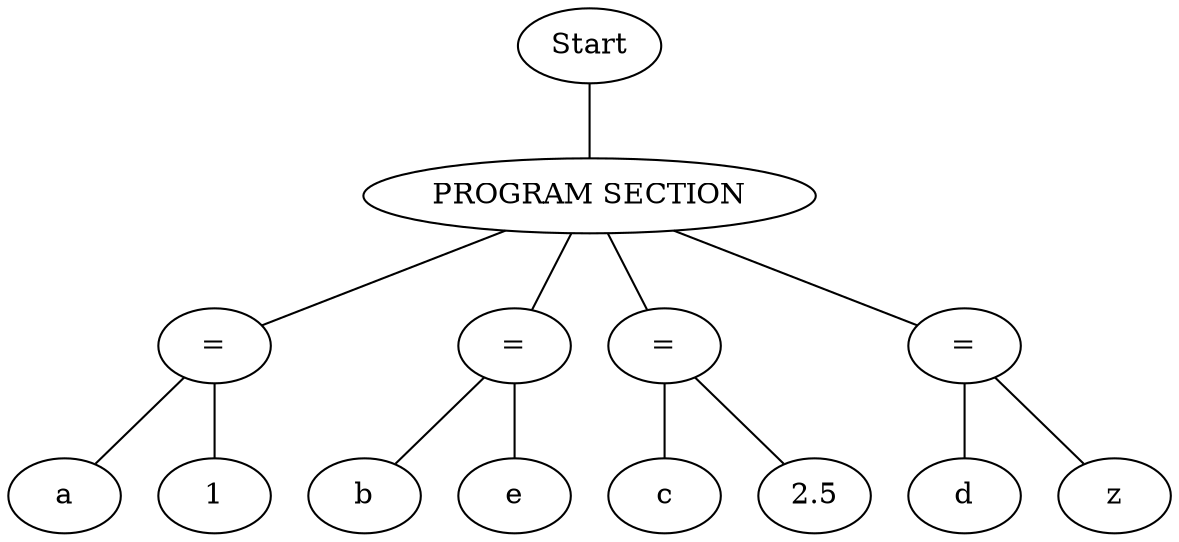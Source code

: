graph G {node_start [label="Start"]
nodo_73604635 [label="PROGRAM SECTION"]
node_start -- nodo_73604635
nodo_1496350681 [label="="]
nodo_73604635 -- nodo_1496350681
nodo_981727902 [label="a"]
nodo_1496350681 -- nodo_981727902
nodo_1427782106 [label="1"]
nodo_1496350681 -- nodo_1427782106
nodo_431382684 [label="="]
nodo_73604635 -- nodo_431382684
nodo_1126308548 [label="b"]
nodo_431382684 -- nodo_1126308548
nodo_1716539188 [label="e"]
nodo_431382684 -- nodo_1716539188
nodo_1644199629 [label="="]
nodo_73604635 -- nodo_1644199629
nodo_1209553041 [label="c"]
nodo_1644199629 -- nodo_1209553041
nodo_465540972 [label="2.5"]
nodo_1644199629 -- nodo_465540972
nodo_2138198720 [label="="]
nodo_73604635 -- nodo_2138198720
nodo_509980149 [label="d"]
nodo_2138198720 -- nodo_509980149
nodo_343140976 [label="z"]
nodo_2138198720 -- nodo_343140976
}
